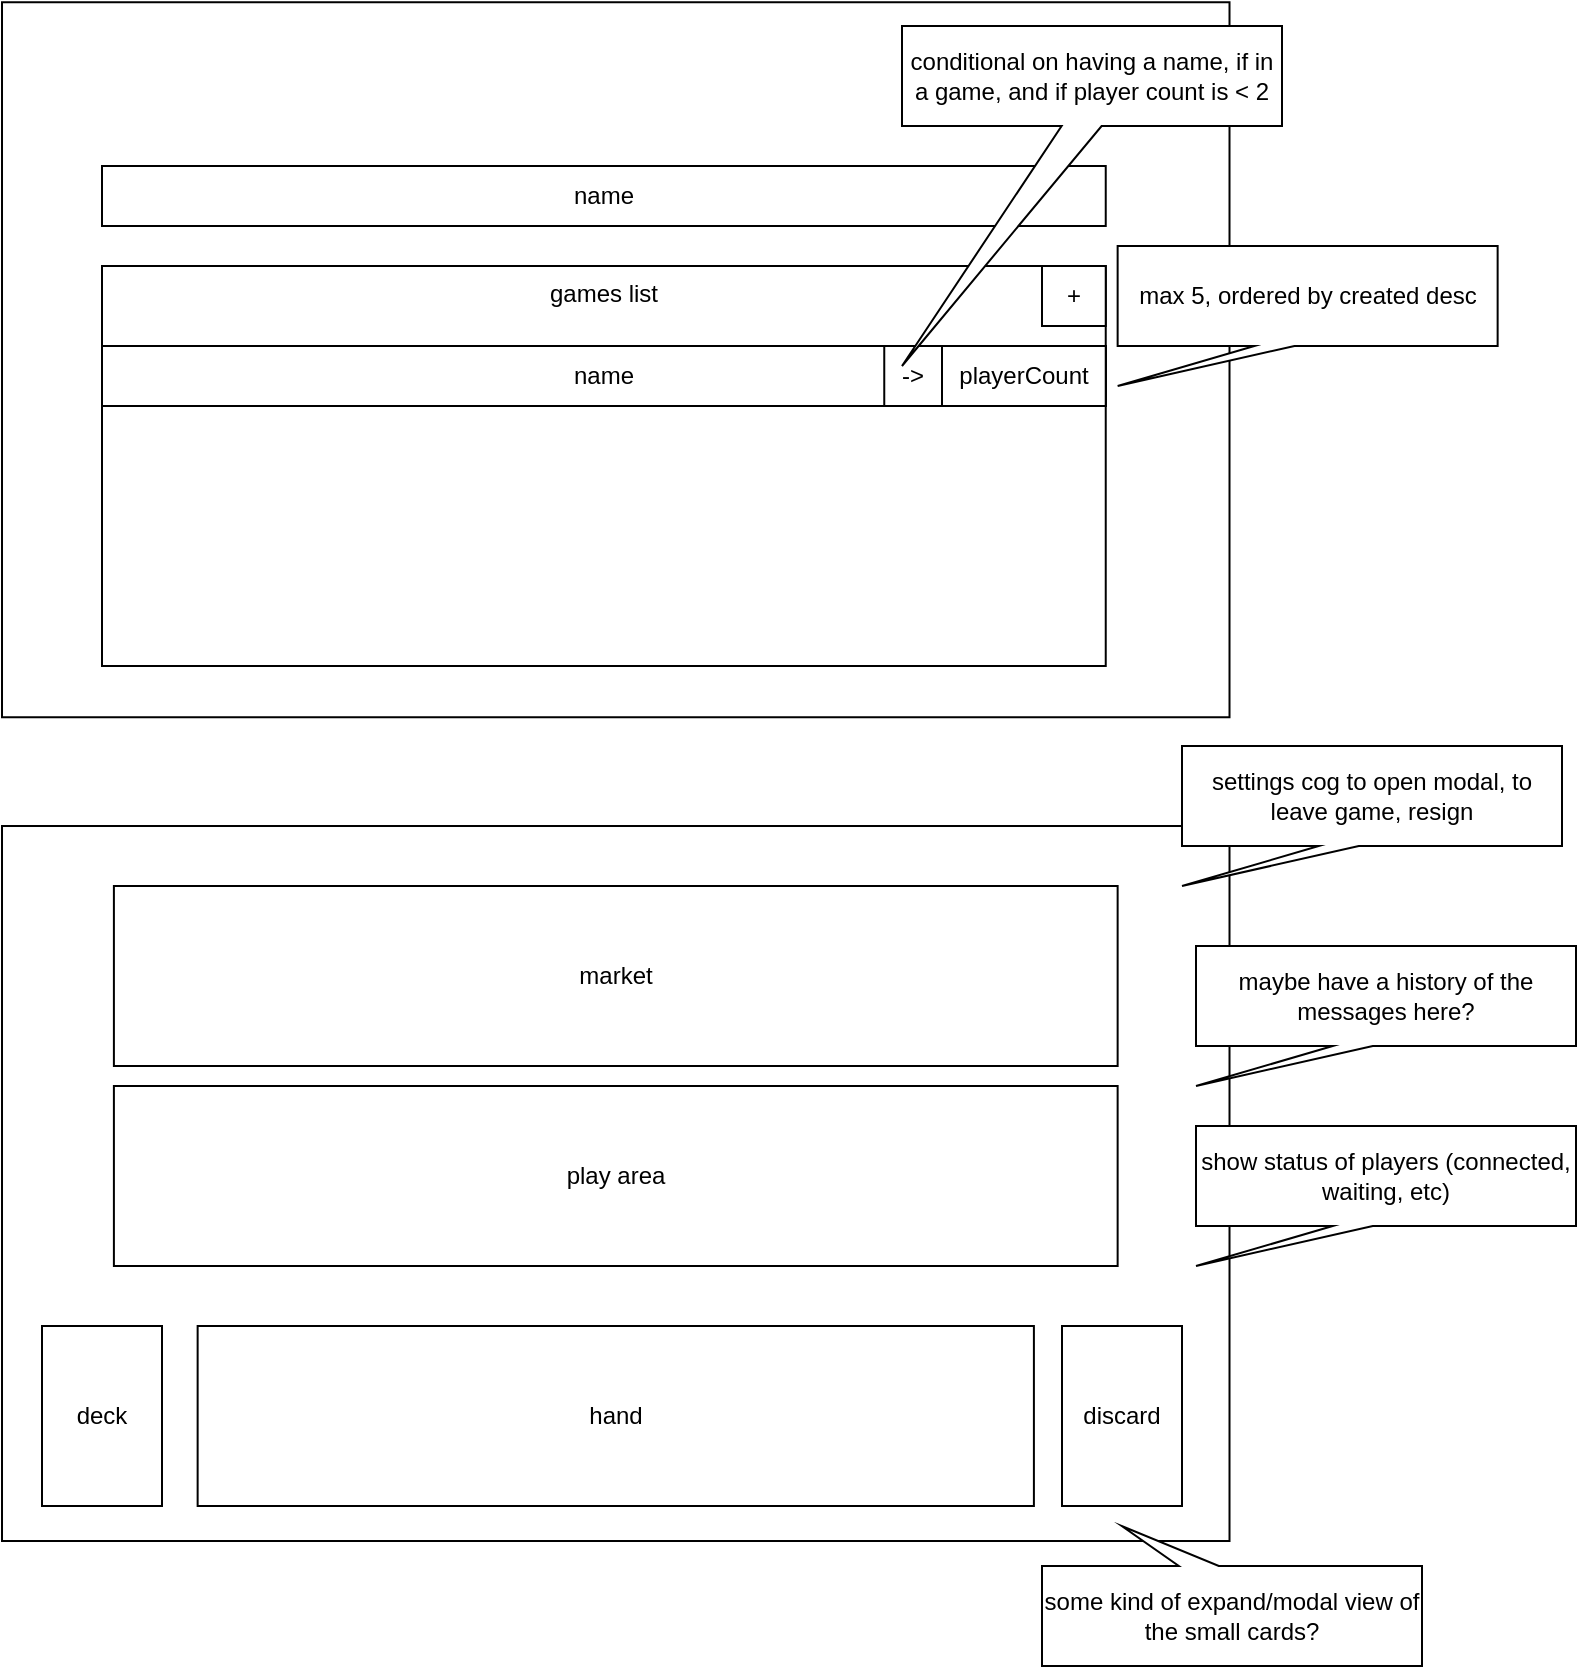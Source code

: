<mxfile version="13.1.3" pages="2">
    <diagram id="6hGFLwfOUW9BJ-s0fimq" name="stage 1">
        <mxGraphModel dx="1724" dy="1109" grid="1" gridSize="10" guides="1" tooltips="1" connect="1" arrows="1" fold="1" page="1" pageScale="1" pageWidth="827" pageHeight="1169" math="0" shadow="0">
            <root>
                <mxCell id="0"/>
                <mxCell id="1" parent="0"/>
                <mxCell id="4" value="" style="rounded=0;whiteSpace=wrap;html=1;rotation=90;" parent="1" vertex="1">
                    <mxGeometry x="168.13" y="531.88" width="357.5" height="613.75" as="geometry"/>
                </mxCell>
                <mxCell id="7" value="deck" style="rounded=0;whiteSpace=wrap;html=1;rotation=0;" parent="1" vertex="1">
                    <mxGeometry x="60" y="910" width="60" height="90" as="geometry"/>
                </mxCell>
                <mxCell id="8" value="discard" style="rounded=0;whiteSpace=wrap;html=1;rotation=0;" parent="1" vertex="1">
                    <mxGeometry x="570" y="910" width="60" height="90" as="geometry"/>
                </mxCell>
                <mxCell id="9" value="play area" style="rounded=0;whiteSpace=wrap;html=1;rotation=0;" parent="1" vertex="1">
                    <mxGeometry x="95.95" y="790" width="501.87" height="90" as="geometry"/>
                </mxCell>
                <mxCell id="10" value="market" style="rounded=0;whiteSpace=wrap;html=1;rotation=0;" parent="1" vertex="1">
                    <mxGeometry x="95.95" y="690" width="501.87" height="90" as="geometry"/>
                </mxCell>
                <mxCell id="11" value="hand" style="rounded=0;whiteSpace=wrap;html=1;rotation=0;" parent="1" vertex="1">
                    <mxGeometry x="137.82" y="910" width="418.13" height="90" as="geometry"/>
                </mxCell>
                <mxCell id="13" value="" style="rounded=0;whiteSpace=wrap;html=1;rotation=90;" parent="1" vertex="1">
                    <mxGeometry x="168.13" y="120" width="357.5" height="613.75" as="geometry"/>
                </mxCell>
                <mxCell id="14" value="name" style="rounded=0;whiteSpace=wrap;html=1;rotation=0;" parent="1" vertex="1">
                    <mxGeometry x="90" y="330" width="501.87" height="30" as="geometry"/>
                </mxCell>
                <mxCell id="15" value="games list" style="rounded=0;whiteSpace=wrap;html=1;rotation=0;verticalAlign=top;" parent="1" vertex="1">
                    <mxGeometry x="90" y="380" width="501.87" height="200" as="geometry"/>
                </mxCell>
                <mxCell id="16" value="name" style="rounded=0;whiteSpace=wrap;html=1;rotation=0;" parent="1" vertex="1">
                    <mxGeometry x="90" y="420" width="501.87" height="30" as="geometry"/>
                </mxCell>
                <mxCell id="17" value="+" style="rounded=0;whiteSpace=wrap;html=1;rotation=0;" parent="1" vertex="1">
                    <mxGeometry x="560" y="380" width="31.87" height="30" as="geometry"/>
                </mxCell>
                <mxCell id="18" value="playerCount" style="rounded=0;whiteSpace=wrap;html=1;rotation=0;" parent="1" vertex="1">
                    <mxGeometry x="510" y="420" width="81.87" height="30" as="geometry"/>
                </mxCell>
                <mxCell id="19" value="-&amp;gt;" style="rounded=0;whiteSpace=wrap;html=1;rotation=0;" parent="1" vertex="1">
                    <mxGeometry x="481.13" y="420" width="28.87" height="30" as="geometry"/>
                </mxCell>
                <mxCell id="20" value="conditional on having a name, if in a game, and if player count is &amp;lt; 2" style="shape=callout;whiteSpace=wrap;html=1;perimeter=calloutPerimeter;position2=0;size=120;position=0.42;" parent="1" vertex="1">
                    <mxGeometry x="490" y="260" width="190" height="170" as="geometry"/>
                </mxCell>
                <mxCell id="21" value="max 5, ordered by created desc" style="shape=callout;whiteSpace=wrap;html=1;perimeter=calloutPerimeter;position2=0;size=20;position=0.36;" parent="1" vertex="1">
                    <mxGeometry x="597.82" y="370" width="190" height="70" as="geometry"/>
                </mxCell>
                <mxCell id="22" value="maybe have a history of the messages here?" style="shape=callout;whiteSpace=wrap;html=1;perimeter=calloutPerimeter;position2=0;size=20;position=0.36;" parent="1" vertex="1">
                    <mxGeometry x="637" y="720" width="190" height="70" as="geometry"/>
                </mxCell>
                <mxCell id="7Wyvvpk7CiWFxMlCBWSd-22" value="settings cog to open modal, to leave game, resign" style="shape=callout;whiteSpace=wrap;html=1;perimeter=calloutPerimeter;position2=0;size=20;position=0.36;" vertex="1" parent="1">
                    <mxGeometry x="630" y="620" width="190" height="70" as="geometry"/>
                </mxCell>
                <mxCell id="7Wyvvpk7CiWFxMlCBWSd-23" value="show status of players (connected, waiting, etc)" style="shape=callout;whiteSpace=wrap;html=1;perimeter=calloutPerimeter;position2=0;size=20;position=0.36;" vertex="1" parent="1">
                    <mxGeometry x="637" y="810" width="190" height="70" as="geometry"/>
                </mxCell>
                <mxCell id="7Wyvvpk7CiWFxMlCBWSd-24" value="some kind of expand/modal view of the small cards?" style="shape=callout;whiteSpace=wrap;html=1;perimeter=calloutPerimeter;position2=0.21;size=20;position=0.36;flipV=1;" vertex="1" parent="1">
                    <mxGeometry x="560" y="1010" width="190" height="70" as="geometry"/>
                </mxCell>
            </root>
        </mxGraphModel>
    </diagram>
    <diagram id="JW6b7oglUtqkoaZuiVqA" name="tasks">
        <mxGraphModel dx="1207" dy="776" grid="1" gridSize="10" guides="1" tooltips="1" connect="1" arrows="1" fold="1" page="1" pageScale="1" pageWidth="827" pageHeight="1169" math="0" shadow="0">
            <root>
                <mxCell id="_Zn2w1BiYmN1P0zBxIJW-0"/>
                <mxCell id="_Zn2w1BiYmN1P0zBxIJW-1" parent="_Zn2w1BiYmN1P0zBxIJW-0"/>
                <mxCell id="_Zn2w1BiYmN1P0zBxIJW-2" value="&lt;font style=&quot;font-size: 19px&quot;&gt;Goals&lt;br&gt;&lt;/font&gt;&lt;strike&gt;0. skeleton client&lt;br&gt;1. push updates to server, and have it relayed to the client&lt;br&gt;&lt;/strike&gt;2. &lt;strike&gt;Finish a single player games&lt;/strike&gt; with minimal features&lt;br&gt;3. Finish a single player game with all features&lt;br&gt;4. Finish a multiplayer game&lt;br&gt;5. Style and assets&lt;br&gt;6. Animate&lt;br&gt;7. Sounds&lt;br&gt;8. Deploy" style="rounded=0;whiteSpace=wrap;html=1;rotation=0;align=left;verticalAlign=top;" parent="_Zn2w1BiYmN1P0zBxIJW-1" vertex="1">
                    <mxGeometry x="40" y="60" width="357.5" height="220" as="geometry"/>
                </mxCell>
                <mxCell id="YdY56c570W3aK6D62ErS-0" value="&lt;span style=&quot;font-size: 19px&quot;&gt;Tasks/issues&lt;/span&gt;&lt;br&gt;&lt;br&gt;doesn't need a separate login page&lt;br&gt;rotation is buggy on app restart&lt;br&gt;Redirect on login doesn't work&lt;br&gt;logout handlers aren't updated to use jwt logic, and will fail&lt;br&gt;No way to exit a game&lt;br&gt;No way to join game as spectator&lt;br&gt;No communication that I can't join a game&lt;br&gt;No API error communication&lt;br&gt;Not easy to seed a game - have to go through allllll the clicks&lt;br&gt;No issue tracking/planning (but probably premature while still hacking together the basic game and ironing out bugs)" style="rounded=0;whiteSpace=wrap;html=1;rotation=0;align=left;verticalAlign=top;" vertex="1" parent="_Zn2w1BiYmN1P0zBxIJW-1">
                    <mxGeometry x="40" y="320" width="357.5" height="220" as="geometry"/>
                </mxCell>
            </root>
        </mxGraphModel>
    </diagram>
</mxfile>